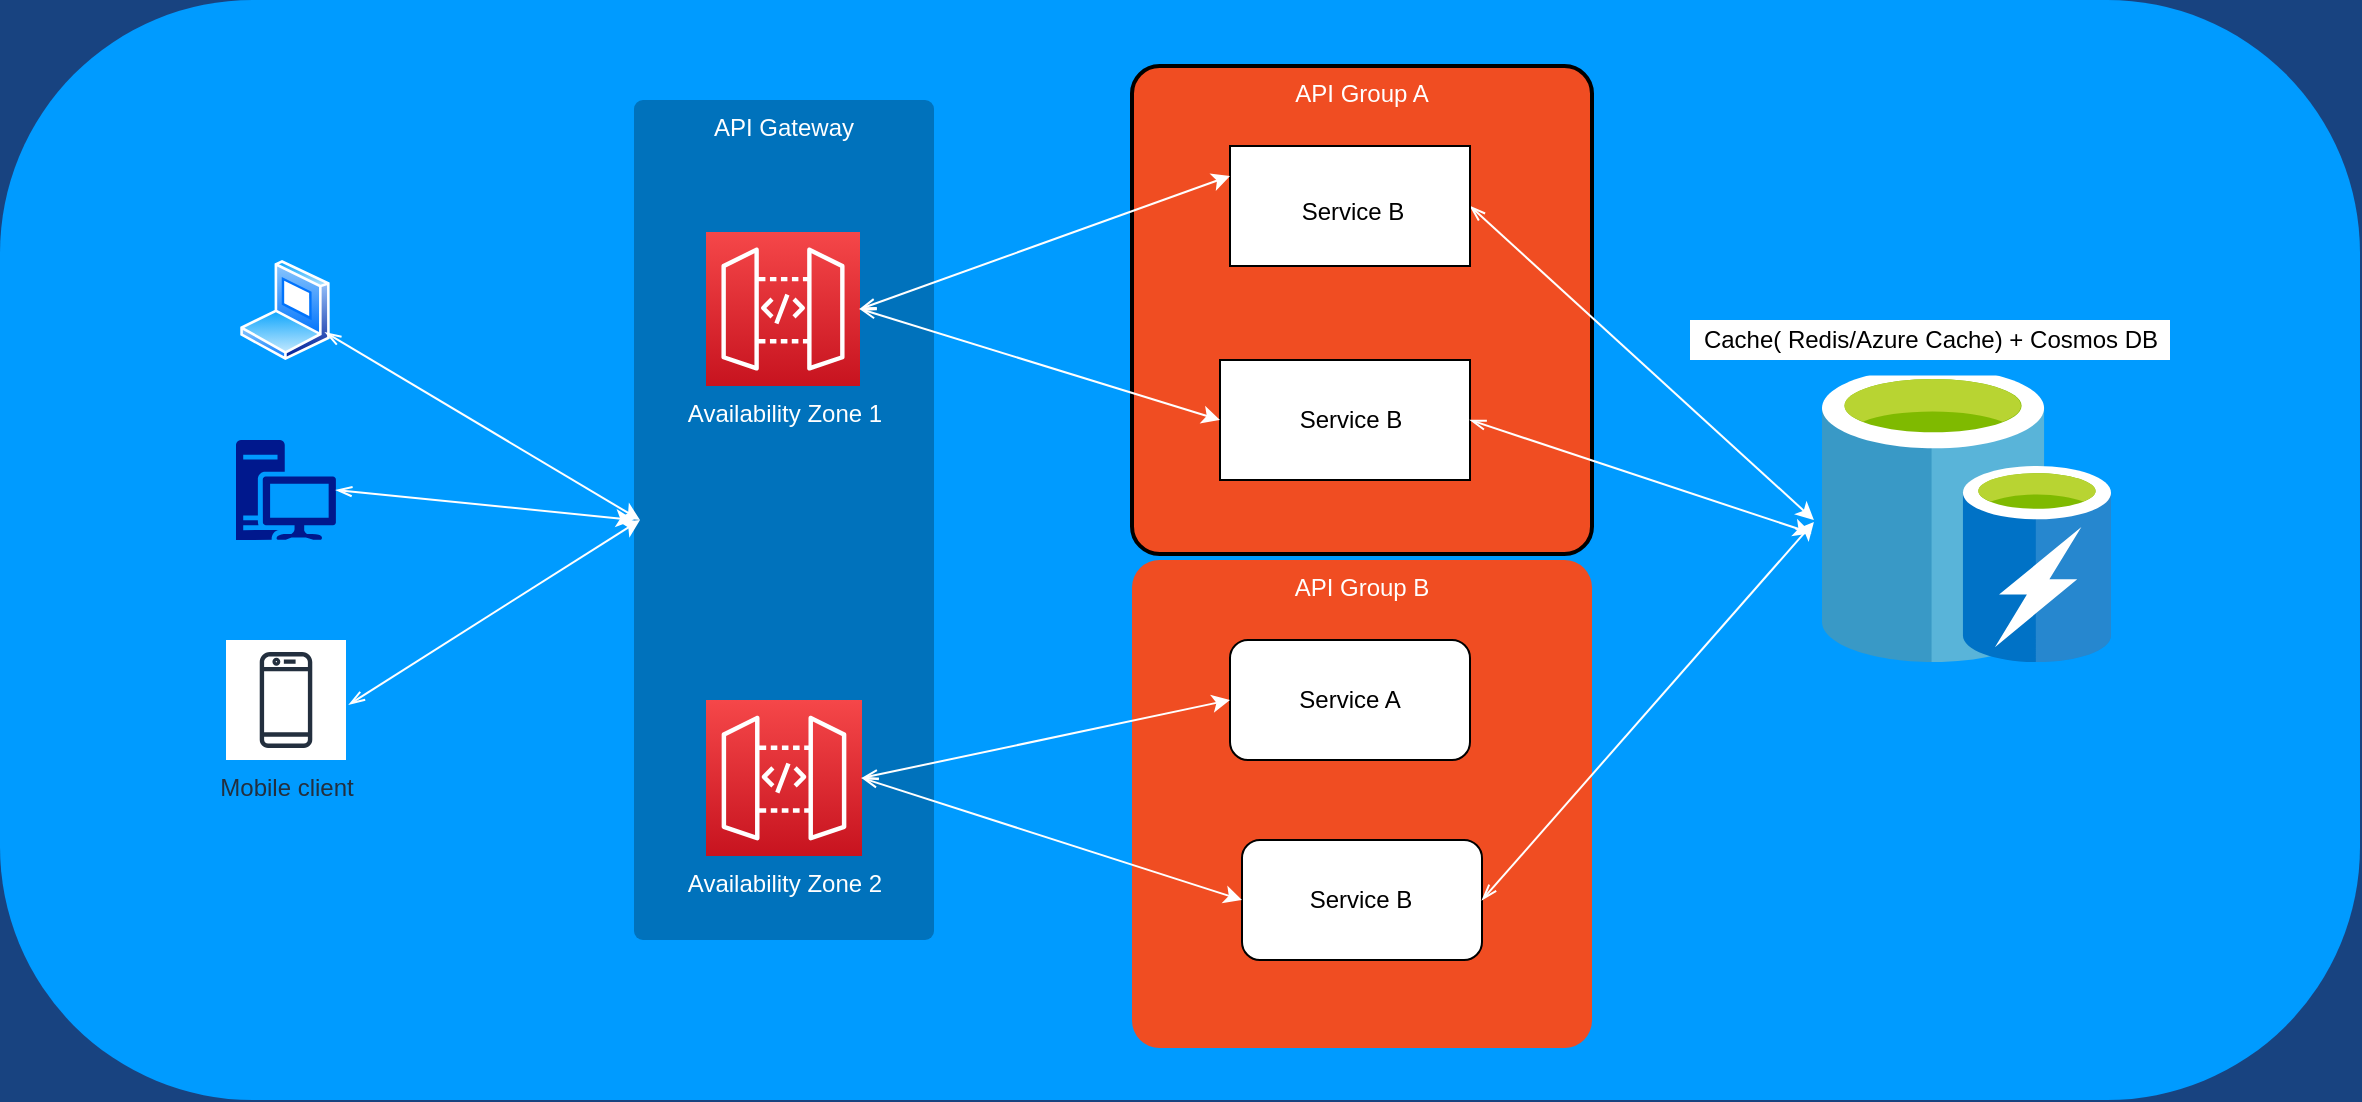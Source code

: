 <mxfile version="14.6.3" type="github">
  <diagram name="Page-1" id="7a6c530e-6e37-e111-ec74-82921da8cc10">
    <mxGraphModel dx="2966" dy="2710" grid="1" gridSize="10" guides="1" tooltips="1" connect="1" arrows="1" fold="1" page="1" pageScale="1.5" pageWidth="1169" pageHeight="826" background="#184380" math="0" shadow="0">
      <root>
        <mxCell id="0" style=";html=1;" />
        <mxCell id="1" style=";html=1;" parent="0" />
        <mxCell id="23046e2b9bb16c14-116" value="" style="whiteSpace=wrap;html=1;rounded=1;shadow=0;strokeColor=none;strokeWidth=2;fillColor=#009BFF;fontSize=20;fontColor=#FFFFFF;align=center;arcSize=23;verticalAlign=top;spacingTop=4;" parent="1" vertex="1">
          <mxGeometry x="270" y="-780" width="1180" height="550" as="geometry" />
        </mxCell>
        <mxCell id="23046e2b9bb16c14-64" value="API Gateway" style="rounded=1;whiteSpace=wrap;html=1;shadow=0;strokeWidth=2;fillColor=#0072BC;fontSize=12;fontColor=#FFFFFF;align=center;strokeColor=none;arcSize=3;verticalAlign=top;" parent="1" vertex="1">
          <mxGeometry x="587" y="-730" width="150" height="420" as="geometry" />
        </mxCell>
        <mxCell id="23046e2b9bb16c14-28" value="API Group B" style="rounded=1;whiteSpace=wrap;html=1;shadow=0;strokeWidth=2;fillColor=#F04D22;fontSize=12;fontColor=#FFFFFF;align=center;strokeColor=none;arcSize=6;verticalAlign=top;" parent="1" vertex="1">
          <mxGeometry x="836" y="-500" width="230" height="244" as="geometry" />
        </mxCell>
        <mxCell id="vhC2tvjoHfnj0Zk7K-KK-2" value="" style="aspect=fixed;perimeter=ellipsePerimeter;html=1;align=center;shadow=0;dashed=0;spacingTop=3;image;image=img/lib/active_directory/laptop_client.svg;" vertex="1" parent="1">
          <mxGeometry x="390" y="-650" width="45" height="50" as="geometry" />
        </mxCell>
        <mxCell id="vhC2tvjoHfnj0Zk7K-KK-3" value="Mobile client" style="outlineConnect=0;fontColor=#232F3E;gradientColor=none;strokeColor=#232F3E;fillColor=#ffffff;dashed=0;verticalLabelPosition=bottom;verticalAlign=top;align=center;html=1;fontSize=12;fontStyle=0;aspect=fixed;shape=mxgraph.aws4.resourceIcon;resIcon=mxgraph.aws4.mobile_client;" vertex="1" parent="1">
          <mxGeometry x="383" y="-460" width="60" height="60" as="geometry" />
        </mxCell>
        <mxCell id="vhC2tvjoHfnj0Zk7K-KK-4" value="" style="aspect=fixed;pointerEvents=1;shadow=0;dashed=0;html=1;strokeColor=none;labelPosition=center;verticalLabelPosition=bottom;verticalAlign=top;align=center;fillColor=#00188D;shape=mxgraph.mscae.enterprise.workstation_client" vertex="1" parent="1">
          <mxGeometry x="388" y="-560" width="50" height="50" as="geometry" />
        </mxCell>
        <mxCell id="vhC2tvjoHfnj0Zk7K-KK-5" value="Availability Zone 1" style="points=[[0,0,0],[0.25,0,0],[0.5,0,0],[0.75,0,0],[1,0,0],[0,1,0],[0.25,1,0],[0.5,1,0],[0.75,1,0],[1,1,0],[0,0.25,0],[0,0.5,0],[0,0.75,0],[1,0.25,0],[1,0.5,0],[1,0.75,0]];outlineConnect=0;gradientColor=#F54749;gradientDirection=north;fillColor=#C7131F;dashed=0;verticalLabelPosition=bottom;verticalAlign=top;align=center;html=1;fontSize=12;fontStyle=0;aspect=fixed;shape=mxgraph.aws4.resourceIcon;resIcon=mxgraph.aws4.api_gateway;strokeColor=#FFFFFF;fontColor=#FFFFFF;" vertex="1" parent="1">
          <mxGeometry x="623" y="-664" width="77" height="77" as="geometry" />
        </mxCell>
        <mxCell id="vhC2tvjoHfnj0Zk7K-KK-6" value="Availability Zone 2" style="points=[[0,0,0],[0.25,0,0],[0.5,0,0],[0.75,0,0],[1,0,0],[0,1,0],[0.25,1,0],[0.5,1,0],[0.75,1,0],[1,1,0],[0,0.25,0],[0,0.5,0],[0,0.75,0],[1,0.25,0],[1,0.5,0],[1,0.75,0]];outlineConnect=0;gradientColor=#F54749;gradientDirection=north;fillColor=#C7131F;strokeColor=#ffffff;dashed=0;verticalLabelPosition=bottom;verticalAlign=top;align=center;html=1;fontSize=12;fontStyle=0;aspect=fixed;shape=mxgraph.aws4.resourceIcon;resIcon=mxgraph.aws4.api_gateway;fontColor=#FFFFFF;" vertex="1" parent="1">
          <mxGeometry x="623" y="-430" width="78" height="78" as="geometry" />
        </mxCell>
        <mxCell id="vhC2tvjoHfnj0Zk7K-KK-9" value="Service A" style="rounded=1;whiteSpace=wrap;html=1;" vertex="1" parent="1">
          <mxGeometry x="885" y="-460" width="120" height="60" as="geometry" />
        </mxCell>
        <mxCell id="vhC2tvjoHfnj0Zk7K-KK-10" value="" style="rounded=1;whiteSpace=wrap;html=1;" vertex="1" parent="1">
          <mxGeometry x="891" y="-360" width="120" height="60" as="geometry" />
        </mxCell>
        <mxCell id="vhC2tvjoHfnj0Zk7K-KK-11" value="Service B" style="text;html=1;align=center;verticalAlign=middle;resizable=0;points=[];autosize=1;strokeColor=none;" vertex="1" parent="1">
          <mxGeometry x="915" y="-340" width="70" height="20" as="geometry" />
        </mxCell>
        <mxCell id="vhC2tvjoHfnj0Zk7K-KK-15" value="API Group A" style="rounded=1;whiteSpace=wrap;html=1;shadow=0;strokeWidth=2;fillColor=#F04D22;fontSize=12;fontColor=#FFFFFF;align=center;arcSize=6;verticalAlign=top;" vertex="1" parent="1">
          <mxGeometry x="836" y="-747" width="230" height="244" as="geometry" />
        </mxCell>
        <mxCell id="vhC2tvjoHfnj0Zk7K-KK-16" value="Service A" style="rounded=1;whiteSpace=wrap;html=1;" vertex="1" parent="1">
          <mxGeometry x="885" y="-707" width="120" height="60" as="geometry" />
        </mxCell>
        <mxCell id="vhC2tvjoHfnj0Zk7K-KK-19" value="" style="aspect=fixed;html=1;points=[];align=center;image;fontSize=12;image=img/lib/mscae/Cache_including_Redis.svg;" vertex="1" parent="1">
          <mxGeometry x="1181" y="-592.25" width="144.5" height="144.5" as="geometry" />
        </mxCell>
        <mxCell id="vhC2tvjoHfnj0Zk7K-KK-35" value="" style="edgeStyle=none;rounded=0;orthogonalLoop=1;jettySize=auto;html=1;exitX=1;exitY=0.5;exitDx=0;exitDy=0;entryX=-0.028;entryY=0.5;entryDx=0;entryDy=0;entryPerimeter=0;startArrow=openThin;startFill=0;strokeColor=#FFFFFF;" edge="1" parent="1" source="vhC2tvjoHfnj0Zk7K-KK-28" target="vhC2tvjoHfnj0Zk7K-KK-19">
          <mxGeometry relative="1" as="geometry" />
        </mxCell>
        <mxCell id="vhC2tvjoHfnj0Zk7K-KK-28" value="" style="whiteSpace=wrap;html=1;dashed=0;fontStyle=0;verticalAlign=top;gradientDirection=north;" vertex="1" parent="1">
          <mxGeometry x="885" y="-707" width="120" height="60" as="geometry" />
        </mxCell>
        <mxCell id="vhC2tvjoHfnj0Zk7K-KK-29" value="" style="edgeStyle=none;rounded=0;orthogonalLoop=1;jettySize=auto;html=1;entryX=0;entryY=0.25;entryDx=0;entryDy=0;exitX=1;exitY=0.5;exitDx=0;exitDy=0;exitPerimeter=0;startArrow=openThin;startFill=0;strokeColor=#FFFFFF;" edge="1" parent="1" source="vhC2tvjoHfnj0Zk7K-KK-5" target="vhC2tvjoHfnj0Zk7K-KK-28">
          <mxGeometry relative="1" as="geometry" />
        </mxCell>
        <mxCell id="vhC2tvjoHfnj0Zk7K-KK-30" value="" style="whiteSpace=wrap;html=1;dashed=0;fontStyle=0;verticalAlign=top;gradientDirection=north;" vertex="1" parent="1">
          <mxGeometry x="880" y="-600" width="125" height="60" as="geometry" />
        </mxCell>
        <mxCell id="vhC2tvjoHfnj0Zk7K-KK-31" value="" style="edgeStyle=none;rounded=0;orthogonalLoop=1;jettySize=auto;html=1;entryX=0;entryY=0.5;entryDx=0;entryDy=0;exitX=1;exitY=0.5;exitDx=0;exitDy=0;exitPerimeter=0;startArrow=openThin;startFill=0;strokeColor=#FFFFFF;" edge="1" parent="1" source="vhC2tvjoHfnj0Zk7K-KK-5" target="vhC2tvjoHfnj0Zk7K-KK-30">
          <mxGeometry relative="1" as="geometry" />
        </mxCell>
        <mxCell id="vhC2tvjoHfnj0Zk7K-KK-18" value="Service B" style="text;html=1;align=center;verticalAlign=middle;resizable=0;points=[];autosize=1;strokeColor=none;" vertex="1" parent="1">
          <mxGeometry x="911" y="-684" width="70" height="20" as="geometry" />
        </mxCell>
        <mxCell id="vhC2tvjoHfnj0Zk7K-KK-33" value="Service B" style="text;html=1;align=center;verticalAlign=middle;resizable=0;points=[];autosize=1;strokeColor=none;" vertex="1" parent="1">
          <mxGeometry x="910" y="-580" width="70" height="20" as="geometry" />
        </mxCell>
        <mxCell id="vhC2tvjoHfnj0Zk7K-KK-36" value="" style="edgeStyle=none;rounded=0;orthogonalLoop=1;jettySize=auto;html=1;exitX=1;exitY=0.5;exitDx=0;exitDy=0;exitPerimeter=0;entryX=0;entryY=0.5;entryDx=0;entryDy=0;startArrow=openThin;startFill=0;strokeColor=#FFFFFF;" edge="1" parent="1" source="vhC2tvjoHfnj0Zk7K-KK-6" target="vhC2tvjoHfnj0Zk7K-KK-9">
          <mxGeometry relative="1" as="geometry" />
        </mxCell>
        <mxCell id="vhC2tvjoHfnj0Zk7K-KK-37" value="" style="edgeStyle=none;rounded=0;orthogonalLoop=1;jettySize=auto;html=1;exitX=1;exitY=0.5;exitDx=0;exitDy=0;exitPerimeter=0;entryX=0;entryY=0.5;entryDx=0;entryDy=0;startArrow=openThin;startFill=0;strokeColor=#FFFFFF;" edge="1" parent="1" source="vhC2tvjoHfnj0Zk7K-KK-6" target="vhC2tvjoHfnj0Zk7K-KK-10">
          <mxGeometry relative="1" as="geometry">
            <mxPoint x="711.0" y="-420.0" as="sourcePoint" />
            <mxPoint x="895" y="-420.0" as="targetPoint" />
          </mxGeometry>
        </mxCell>
        <mxCell id="vhC2tvjoHfnj0Zk7K-KK-38" value="" style="edgeStyle=none;rounded=0;orthogonalLoop=1;jettySize=auto;html=1;exitX=1;exitY=0.5;exitDx=0;exitDy=0;entryX=-0.028;entryY=0.507;entryDx=0;entryDy=0;entryPerimeter=0;startArrow=openThin;startFill=0;strokeColor=#FFFFFF;" edge="1" parent="1" source="vhC2tvjoHfnj0Zk7K-KK-10" target="vhC2tvjoHfnj0Zk7K-KK-19">
          <mxGeometry relative="1" as="geometry">
            <mxPoint x="721.0" y="-410.0" as="sourcePoint" />
            <mxPoint x="905" y="-410.0" as="targetPoint" />
          </mxGeometry>
        </mxCell>
        <mxCell id="vhC2tvjoHfnj0Zk7K-KK-39" value="" style="edgeStyle=none;rounded=0;orthogonalLoop=1;jettySize=auto;html=1;exitX=1;exitY=0.5;exitDx=0;exitDy=0;entryX=-0.036;entryY=0.546;entryDx=0;entryDy=0;entryPerimeter=0;startArrow=openThin;startFill=0;strokeColor=#FFFFFF;" edge="1" parent="1" source="vhC2tvjoHfnj0Zk7K-KK-30" target="vhC2tvjoHfnj0Zk7K-KK-19">
          <mxGeometry relative="1" as="geometry">
            <mxPoint x="731.0" y="-400.0" as="sourcePoint" />
            <mxPoint x="1130" y="-520" as="targetPoint" />
          </mxGeometry>
        </mxCell>
        <mxCell id="vhC2tvjoHfnj0Zk7K-KK-40" value="" style="edgeStyle=none;rounded=0;orthogonalLoop=1;jettySize=auto;html=1;exitX=1;exitY=0.5;exitDx=0;exitDy=0;exitPerimeter=0;startArrow=openThin;startFill=0;strokeColor=#FFFFFF;entryX=0;entryY=0.5;entryDx=0;entryDy=0;" edge="1" parent="1" source="vhC2tvjoHfnj0Zk7K-KK-4" target="23046e2b9bb16c14-64">
          <mxGeometry relative="1" as="geometry">
            <mxPoint x="710" y="-615.5" as="sourcePoint" />
            <mxPoint x="890" y="-560.0" as="targetPoint" />
          </mxGeometry>
        </mxCell>
        <mxCell id="vhC2tvjoHfnj0Zk7K-KK-41" value="" style="edgeStyle=none;rounded=0;orthogonalLoop=1;jettySize=auto;html=1;exitX=1.025;exitY=0.537;exitDx=0;exitDy=0;exitPerimeter=0;startArrow=openThin;startFill=0;strokeColor=#FFFFFF;" edge="1" parent="1" source="vhC2tvjoHfnj0Zk7K-KK-3">
          <mxGeometry relative="1" as="geometry">
            <mxPoint x="448.0" y="-525.0" as="sourcePoint" />
            <mxPoint x="590" y="-520" as="targetPoint" />
          </mxGeometry>
        </mxCell>
        <mxCell id="vhC2tvjoHfnj0Zk7K-KK-42" value="" style="edgeStyle=none;rounded=0;orthogonalLoop=1;jettySize=auto;html=1;exitX=1;exitY=0.75;exitDx=0;exitDy=0;startArrow=openThin;startFill=0;strokeColor=#FFFFFF;" edge="1" parent="1" source="vhC2tvjoHfnj0Zk7K-KK-2">
          <mxGeometry relative="1" as="geometry">
            <mxPoint x="458.0" y="-515.0" as="sourcePoint" />
            <mxPoint x="590" y="-520" as="targetPoint" />
          </mxGeometry>
        </mxCell>
        <mxCell id="vhC2tvjoHfnj0Zk7K-KK-43" value="Cache( Redis/Azure Cache) + Cosmos DB" style="text;html=1;align=center;verticalAlign=middle;resizable=0;points=[];autosize=1;fillColor=#ffffff;" vertex="1" parent="1">
          <mxGeometry x="1115" y="-620" width="240" height="20" as="geometry" />
        </mxCell>
      </root>
    </mxGraphModel>
  </diagram>
</mxfile>
